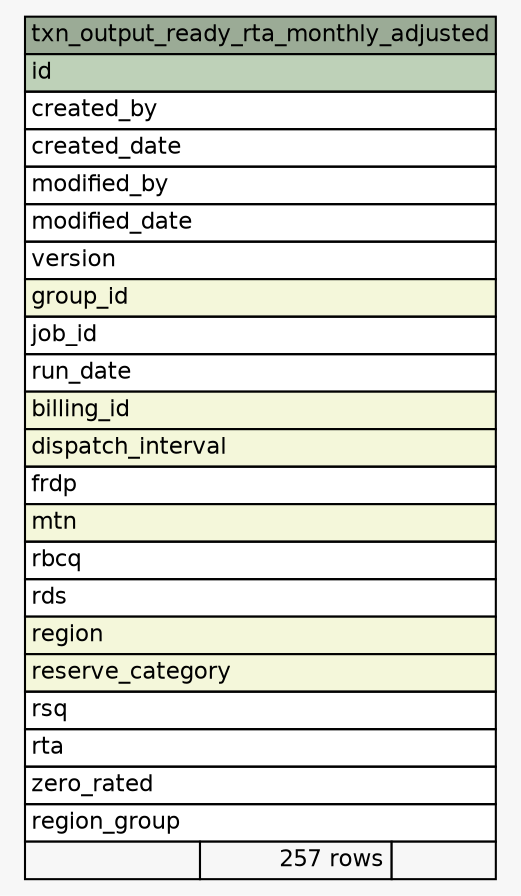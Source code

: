 // dot 2.36.0 on Mac OS X 10.12.6
// SchemaSpy rev 590
digraph "txn_output_ready_rta_monthly_adjusted" {
  graph [
    rankdir="RL"
    bgcolor="#f7f7f7"
    nodesep="0.18"
    ranksep="0.46"
    fontname="Helvetica"
    fontsize="11"
  ];
  node [
    fontname="Helvetica"
    fontsize="11"
    shape="plaintext"
  ];
  edge [
    arrowsize="0.8"
  ];
  "txn_output_ready_rta_monthly_adjusted" [
    label=<
    <TABLE BORDER="0" CELLBORDER="1" CELLSPACING="0" BGCOLOR="#ffffff">
      <TR><TD COLSPAN="3" BGCOLOR="#9bab96" ALIGN="CENTER">txn_output_ready_rta_monthly_adjusted</TD></TR>
      <TR><TD PORT="id" COLSPAN="3" BGCOLOR="#bed1b8" ALIGN="LEFT">id</TD></TR>
      <TR><TD PORT="created_by" COLSPAN="3" ALIGN="LEFT">created_by</TD></TR>
      <TR><TD PORT="created_date" COLSPAN="3" ALIGN="LEFT">created_date</TD></TR>
      <TR><TD PORT="modified_by" COLSPAN="3" ALIGN="LEFT">modified_by</TD></TR>
      <TR><TD PORT="modified_date" COLSPAN="3" ALIGN="LEFT">modified_date</TD></TR>
      <TR><TD PORT="version" COLSPAN="3" ALIGN="LEFT">version</TD></TR>
      <TR><TD PORT="group_id" COLSPAN="3" BGCOLOR="#f4f7da" ALIGN="LEFT">group_id</TD></TR>
      <TR><TD PORT="job_id" COLSPAN="3" ALIGN="LEFT">job_id</TD></TR>
      <TR><TD PORT="run_date" COLSPAN="3" ALIGN="LEFT">run_date</TD></TR>
      <TR><TD PORT="billing_id" COLSPAN="3" BGCOLOR="#f4f7da" ALIGN="LEFT">billing_id</TD></TR>
      <TR><TD PORT="dispatch_interval" COLSPAN="3" BGCOLOR="#f4f7da" ALIGN="LEFT">dispatch_interval</TD></TR>
      <TR><TD PORT="frdp" COLSPAN="3" ALIGN="LEFT">frdp</TD></TR>
      <TR><TD PORT="mtn" COLSPAN="3" BGCOLOR="#f4f7da" ALIGN="LEFT">mtn</TD></TR>
      <TR><TD PORT="rbcq" COLSPAN="3" ALIGN="LEFT">rbcq</TD></TR>
      <TR><TD PORT="rds" COLSPAN="3" ALIGN="LEFT">rds</TD></TR>
      <TR><TD PORT="region" COLSPAN="3" BGCOLOR="#f4f7da" ALIGN="LEFT">region</TD></TR>
      <TR><TD PORT="reserve_category" COLSPAN="3" BGCOLOR="#f4f7da" ALIGN="LEFT">reserve_category</TD></TR>
      <TR><TD PORT="rsq" COLSPAN="3" ALIGN="LEFT">rsq</TD></TR>
      <TR><TD PORT="rta" COLSPAN="3" ALIGN="LEFT">rta</TD></TR>
      <TR><TD PORT="zero_rated" COLSPAN="3" ALIGN="LEFT">zero_rated</TD></TR>
      <TR><TD PORT="region_group" COLSPAN="3" ALIGN="LEFT">region_group</TD></TR>
      <TR><TD ALIGN="LEFT" BGCOLOR="#f7f7f7">  </TD><TD ALIGN="RIGHT" BGCOLOR="#f7f7f7">257 rows</TD><TD ALIGN="RIGHT" BGCOLOR="#f7f7f7">  </TD></TR>
    </TABLE>>
    URL="tables/txn_output_ready_rta_monthly_adjusted.html"
    tooltip="txn_output_ready_rta_monthly_adjusted"
  ];
}
